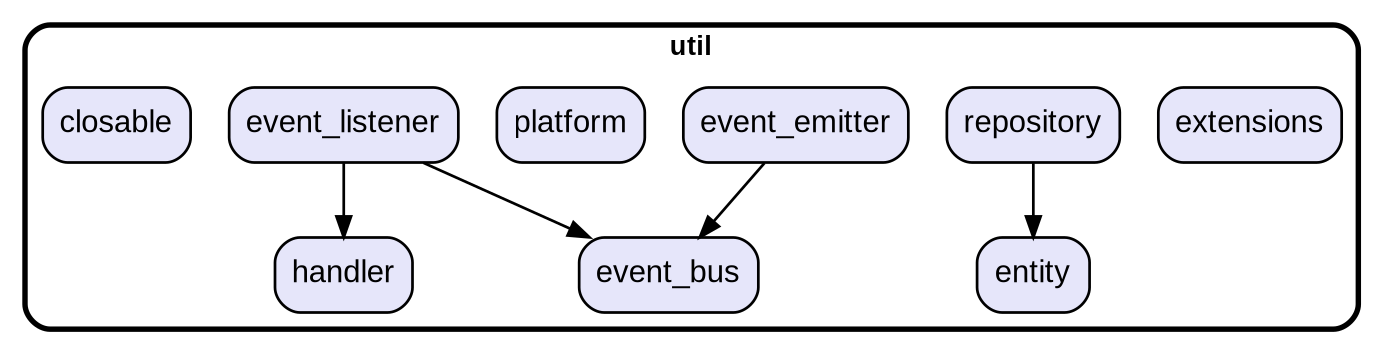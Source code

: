 digraph "" {
  graph [style=rounded fontname="Arial Black" fontsize=13 penwidth=2.6];
  node [shape=rect style="filled,rounded" fontname=Arial fontsize=15 fillcolor=Lavender penwidth=1.3];
  edge [penwidth=1.3];
  "/handler.dart" [label="handler"];
  "/event_bus.dart" [label="event_bus"];
  "/extensions.dart" [label="extensions"];
  "/repository.dart" [label="repository"];
  "/event_emitter.dart" [label="event_emitter"];
  "/platform.dart" [label="platform"];
  "/event_listener.dart" [label="event_listener"];
  "/closable.dart" [label="closable"];
  "/entity.dart" [label="entity"];
  subgraph "cluster~" {
    label="util";
    "/handler.dart";
    "/event_bus.dart";
    "/extensions.dart";
    "/repository.dart";
    "/event_emitter.dart";
    "/platform.dart";
    "/event_listener.dart";
    "/closable.dart";
    "/entity.dart";
  }
  "/repository.dart" -> "/entity.dart";
  "/event_emitter.dart" -> "/event_bus.dart";
  "/event_listener.dart" -> "/event_bus.dart";
  "/event_listener.dart" -> "/handler.dart";
}
